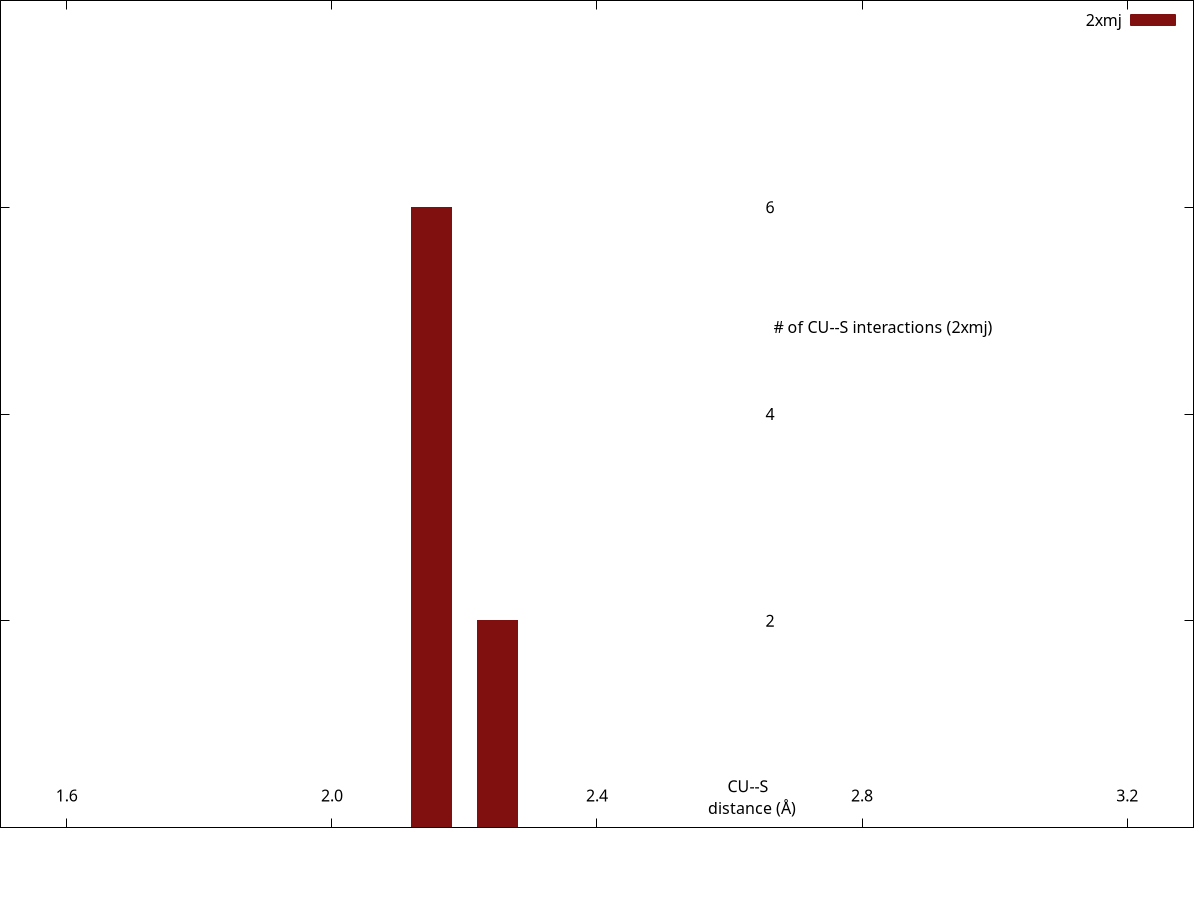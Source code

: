 set encoding iso_8859_1
set terminal pngcairo transparent enhanced size 340, 160 font "Arial Bold,10"
set output "/var/www/html/csgid/app/webroot/neighborhood_temp/2xmj/CU--S.png"
set lmargin at screen 0.00
set bmargin at screen 0.08
set rmargin at screen 0.995
set tmargin at screen 1.00
set xrange [1.5:3.3]
set format x "%3.1f"
set xtics 1.6,0.4,3.2
set xtics offset 0,graph 0.065
set yrange [0:2022]
unset ytics
set y2range [0:8]
set y2tics 2,2,6
set y2tics offset -49,graph 0.00
set y2tics mirror
set view 80,45
set key top right
set boxwidth 0.06
set style fill solid 1.0
set xlabel "CU--S \n distance (\305)" offset 17,4.4
set y2label "# of CU--S interactions (2xmj)" offset -40,4 rotate by 0
plot "-" using ($1+0.05):2 with boxes lc rgb "#801010" axis x1y2 title "2xmj", \
     "/var/www/html/csgid/app/webroot/neighborhood_temp/csd_metal_distances/CU--S.csv" using ($1+0.025):2 with linespoints linewidth 2 pointtype 7 pointsize 0.2 lc rgb "#074a7e" title "CSD^{4}" axis x1y1
2.1	6
2.2	2
e
